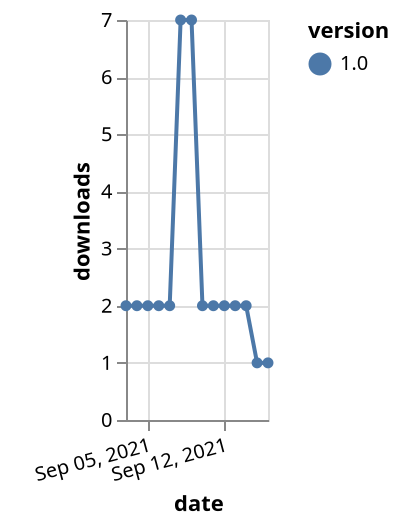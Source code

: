 {"$schema": "https://vega.github.io/schema/vega-lite/v5.json", "description": "A simple bar chart with embedded data.", "data": {"values": [{"date": "2021-09-03", "total": 3001, "delta": 2, "version": "1.0"}, {"date": "2021-09-04", "total": 3003, "delta": 2, "version": "1.0"}, {"date": "2021-09-05", "total": 3005, "delta": 2, "version": "1.0"}, {"date": "2021-09-06", "total": 3007, "delta": 2, "version": "1.0"}, {"date": "2021-09-07", "total": 3009, "delta": 2, "version": "1.0"}, {"date": "2021-09-08", "total": 3016, "delta": 7, "version": "1.0"}, {"date": "2021-09-09", "total": 3023, "delta": 7, "version": "1.0"}, {"date": "2021-09-10", "total": 3025, "delta": 2, "version": "1.0"}, {"date": "2021-09-11", "total": 3027, "delta": 2, "version": "1.0"}, {"date": "2021-09-12", "total": 3029, "delta": 2, "version": "1.0"}, {"date": "2021-09-13", "total": 3031, "delta": 2, "version": "1.0"}, {"date": "2021-09-14", "total": 3033, "delta": 2, "version": "1.0"}, {"date": "2021-09-15", "total": 3034, "delta": 1, "version": "1.0"}, {"date": "2021-09-16", "total": 3035, "delta": 1, "version": "1.0"}]}, "width": "container", "mark": {"type": "line", "point": {"filled": true}}, "encoding": {"x": {"field": "date", "type": "temporal", "timeUnit": "yearmonthdate", "title": "date", "axis": {"labelAngle": -15}}, "y": {"field": "delta", "type": "quantitative", "title": "downloads"}, "color": {"field": "version", "type": "nominal"}, "tooltip": {"field": "delta"}}}